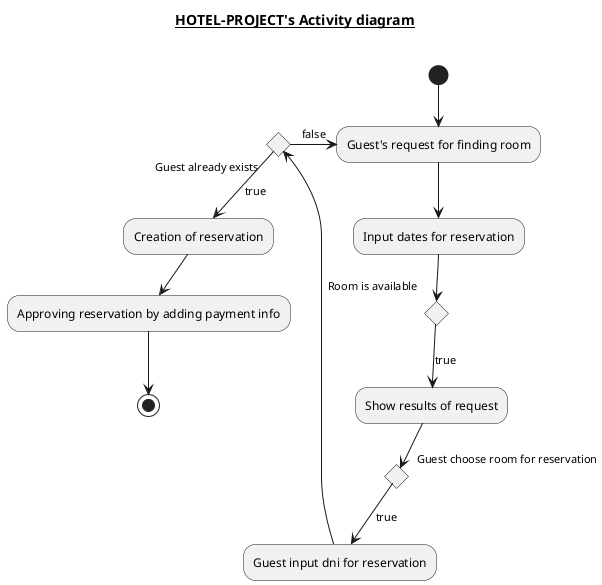 @startuml

title __HOTEL-PROJECT's Activity diagram__\n
(*) --> "Guest's request for finding room"
"Guest's request for finding room" --> "Input dates for reservation"
if "Room is available" then
-->[true] "Show results of request"
if "Guest choose room for reservation" then
-->[true] "Guest input dni for reservation"
if "Guest already exists" then
-->[true] "Creation of reservation"
--> "Approving reservation by adding payment info"
--> (*)
else
  ->[false] "Guest's request for finding room"


@enduml
